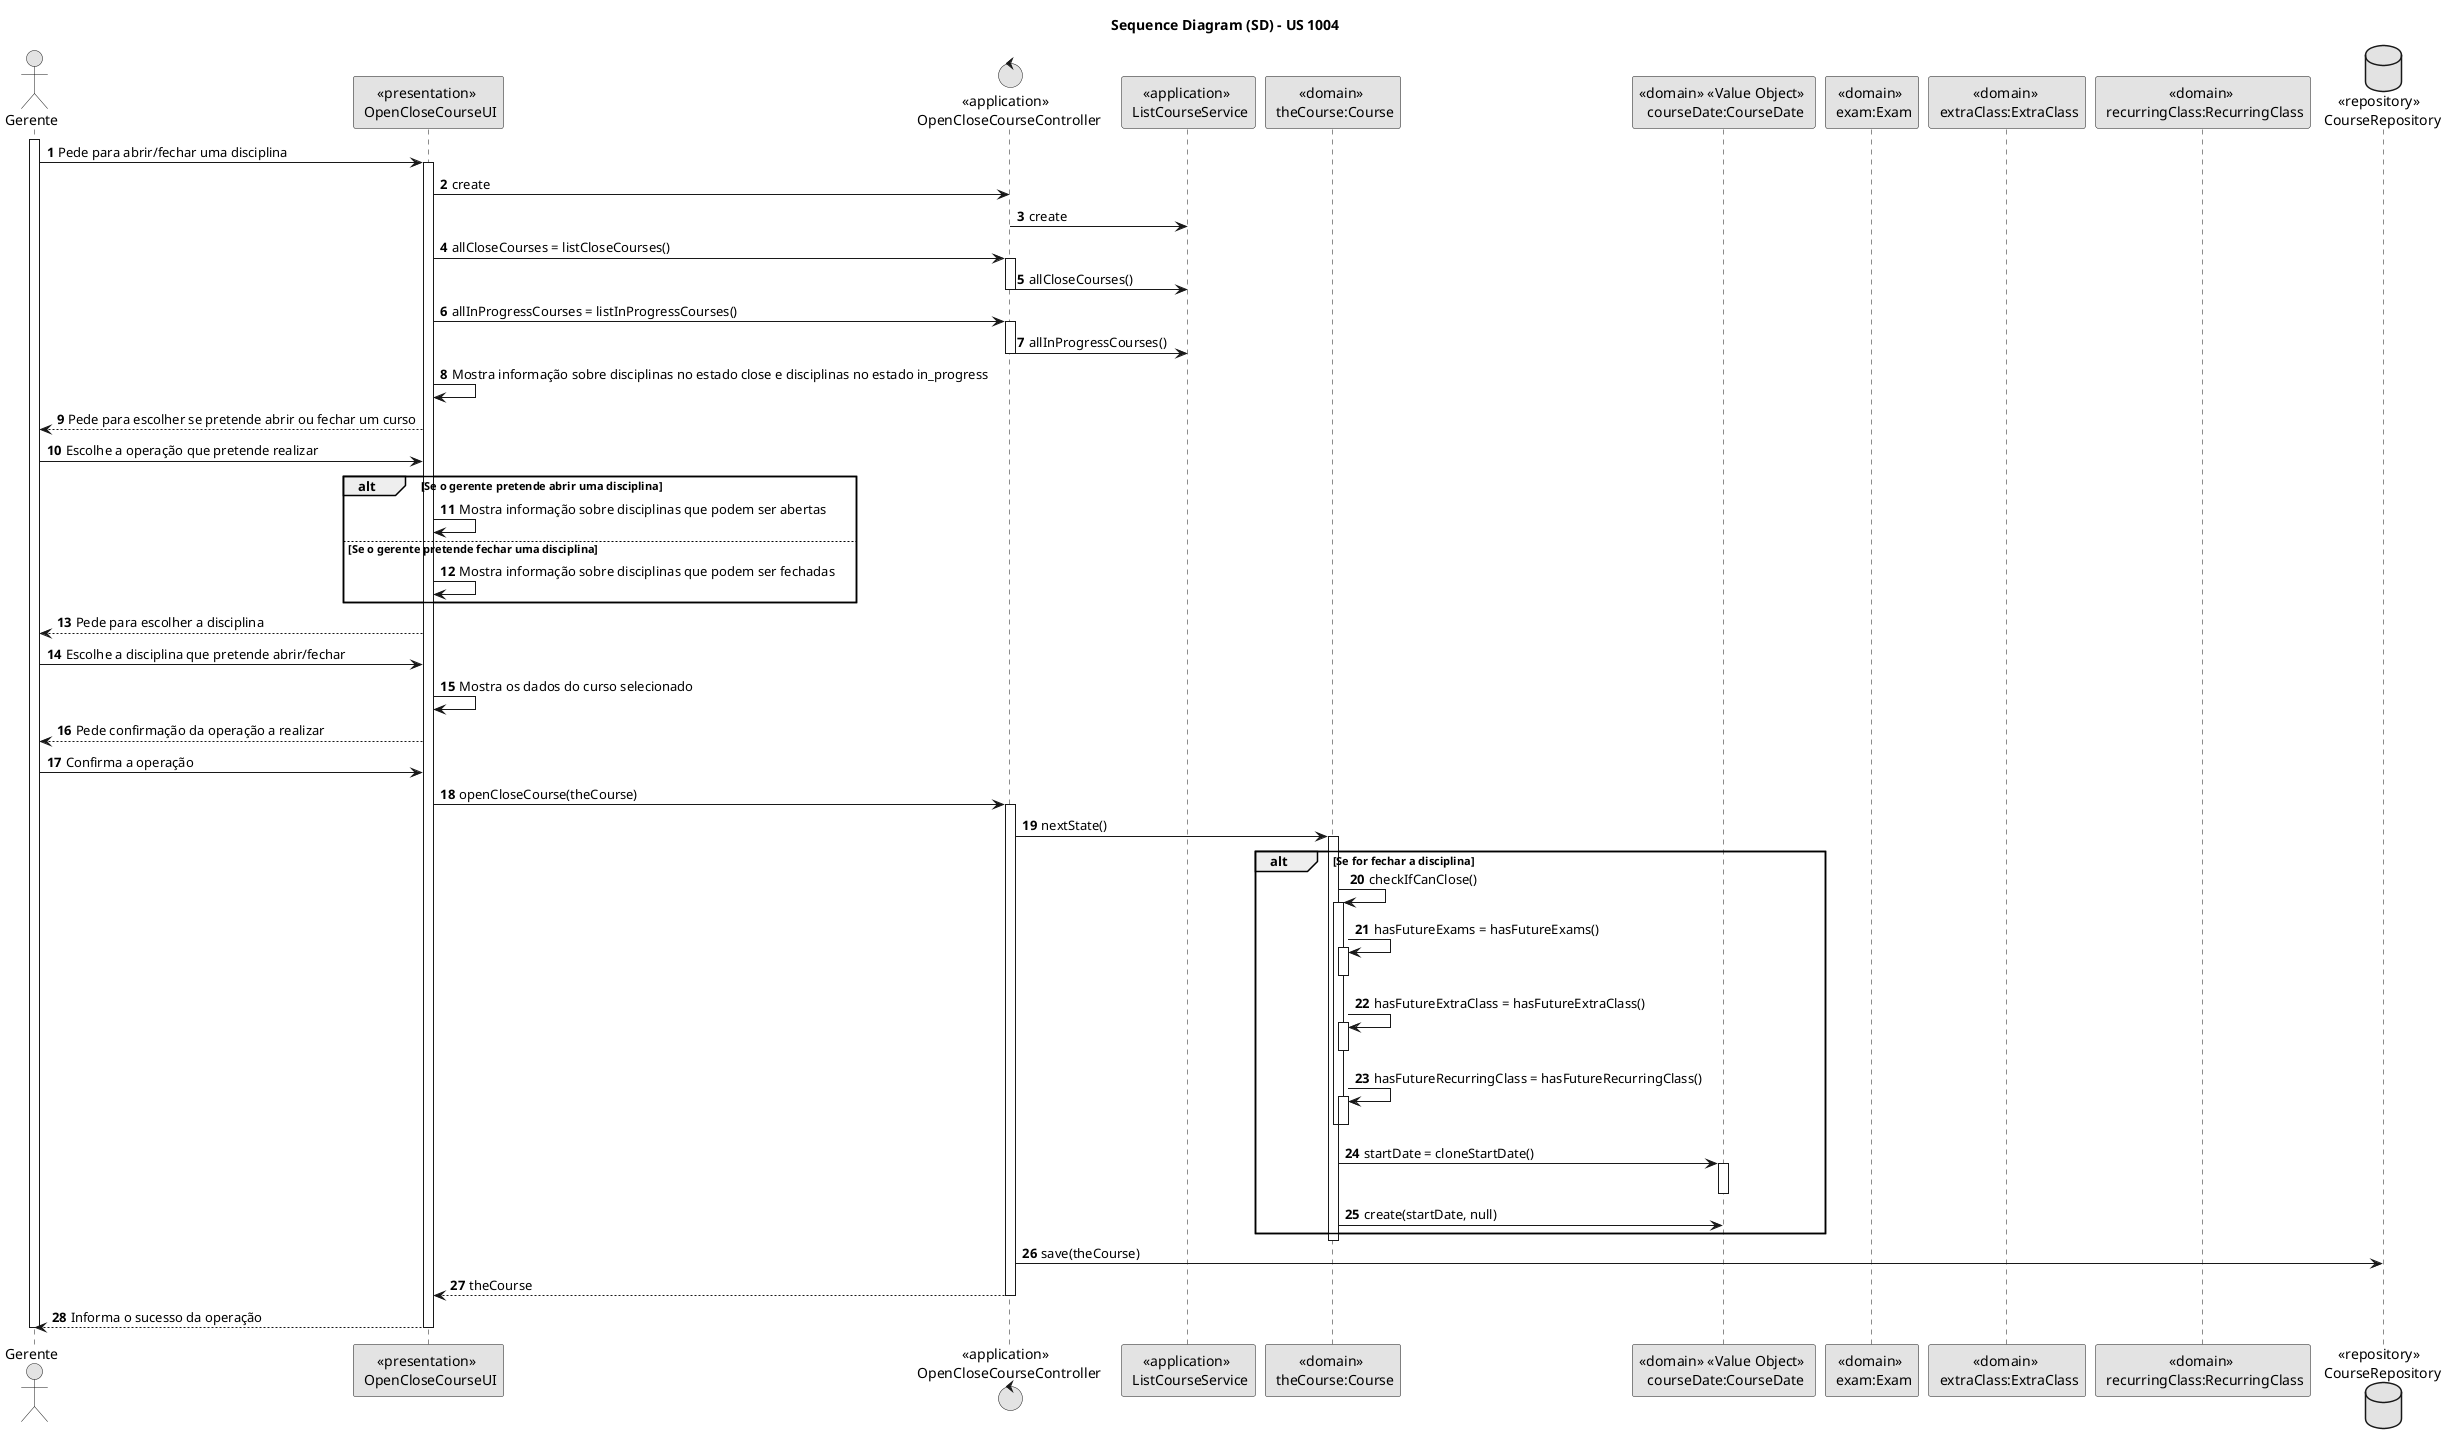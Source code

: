 @startuml
skinparam monochrome true
skinparam packageStyle rectangle
skinparam shadowing false

title Sequence Diagram (SD) - US 1004
autonumber

actor "Gerente" as Gerente
participant "<<presentation>> \n OpenCloseCourseUI" as ui
control "<<application>> \n OpenCloseCourseController" as controller
participant "<<application>> \n ListCourseService" as lstCourseService
participant "<<domain>> \n theCourse:Course" as course
participant "<<domain>> <<Value Object>> \n courseDate:CourseDate" as courseDate
participant "<<domain>> \n exam:Exam" as exam
participant "<<domain>> \n extraClass:ExtraClass" as extraClass
participant "<<domain>> \n recurringClass:RecurringClass" as recurringClass
database "<<repository>> \n CourseRepository" as cRepository

activate Gerente
    Gerente -> ui : Pede para abrir/fechar uma disciplina
    activate ui
        ui -> controller : create
        controller -> lstCourseService : create
        ui -> controller : allCloseCourses = listCloseCourses()
        activate controller
            controller -> lstCourseService : allCloseCourses()
        deactivate controller

        ui -> controller : allInProgressCourses = listInProgressCourses()
        activate controller
            controller -> lstCourseService : allInProgressCourses()
        deactivate controller


        ui -> ui : Mostra informação sobre disciplinas no estado close e disciplinas no estado in_progress

        ui --> Gerente : Pede para escolher se pretende abrir ou fechar um curso
        Gerente -> ui : Escolhe a operação que pretende realizar

        alt Se o gerente pretende abrir uma disciplina
            ui -> ui : Mostra informação sobre disciplinas que podem ser abertas
        else Se o gerente pretende fechar uma disciplina
            ui -> ui : Mostra informação sobre disciplinas que podem ser fechadas
        end

        ui --> Gerente : Pede para escolher a disciplina

        Gerente -> ui : Escolhe a disciplina que pretende abrir/fechar
        ui -> ui : Mostra os dados do curso selecionado
        ui --> Gerente :  Pede confirmação da operação a realizar

        Gerente -> ui : Confirma a operação
        ui -> controller : openCloseCourse(theCourse)
        activate controller
            controller -> course : nextState()
            activate course
                alt Se for fechar a disciplina
                    course -> course : checkIfCanClose()
                    activate course
                        course -> course : hasFutureExams = hasFutureExams()
                        activate course
                        deactivate course

                        course -> course : hasFutureExtraClass = hasFutureExtraClass()
                        activate course
                        deactivate course

                        course -> course : hasFutureRecurringClass = hasFutureRecurringClass()
                        activate course
                        deactivate course
                    deactivate course
                    course -> courseDate : startDate = cloneStartDate()
                    activate courseDate
                    deactivate courseDate
                    course -> courseDate : create(startDate, null)
                end
            deactivate course
            controller -> cRepository : save(theCourse)
            controller --> ui : theCourse
        deactivate controller

        ui --> Gerente : Informa o sucesso da operação
    deactivate ui


deactivate Gerente

@enduml